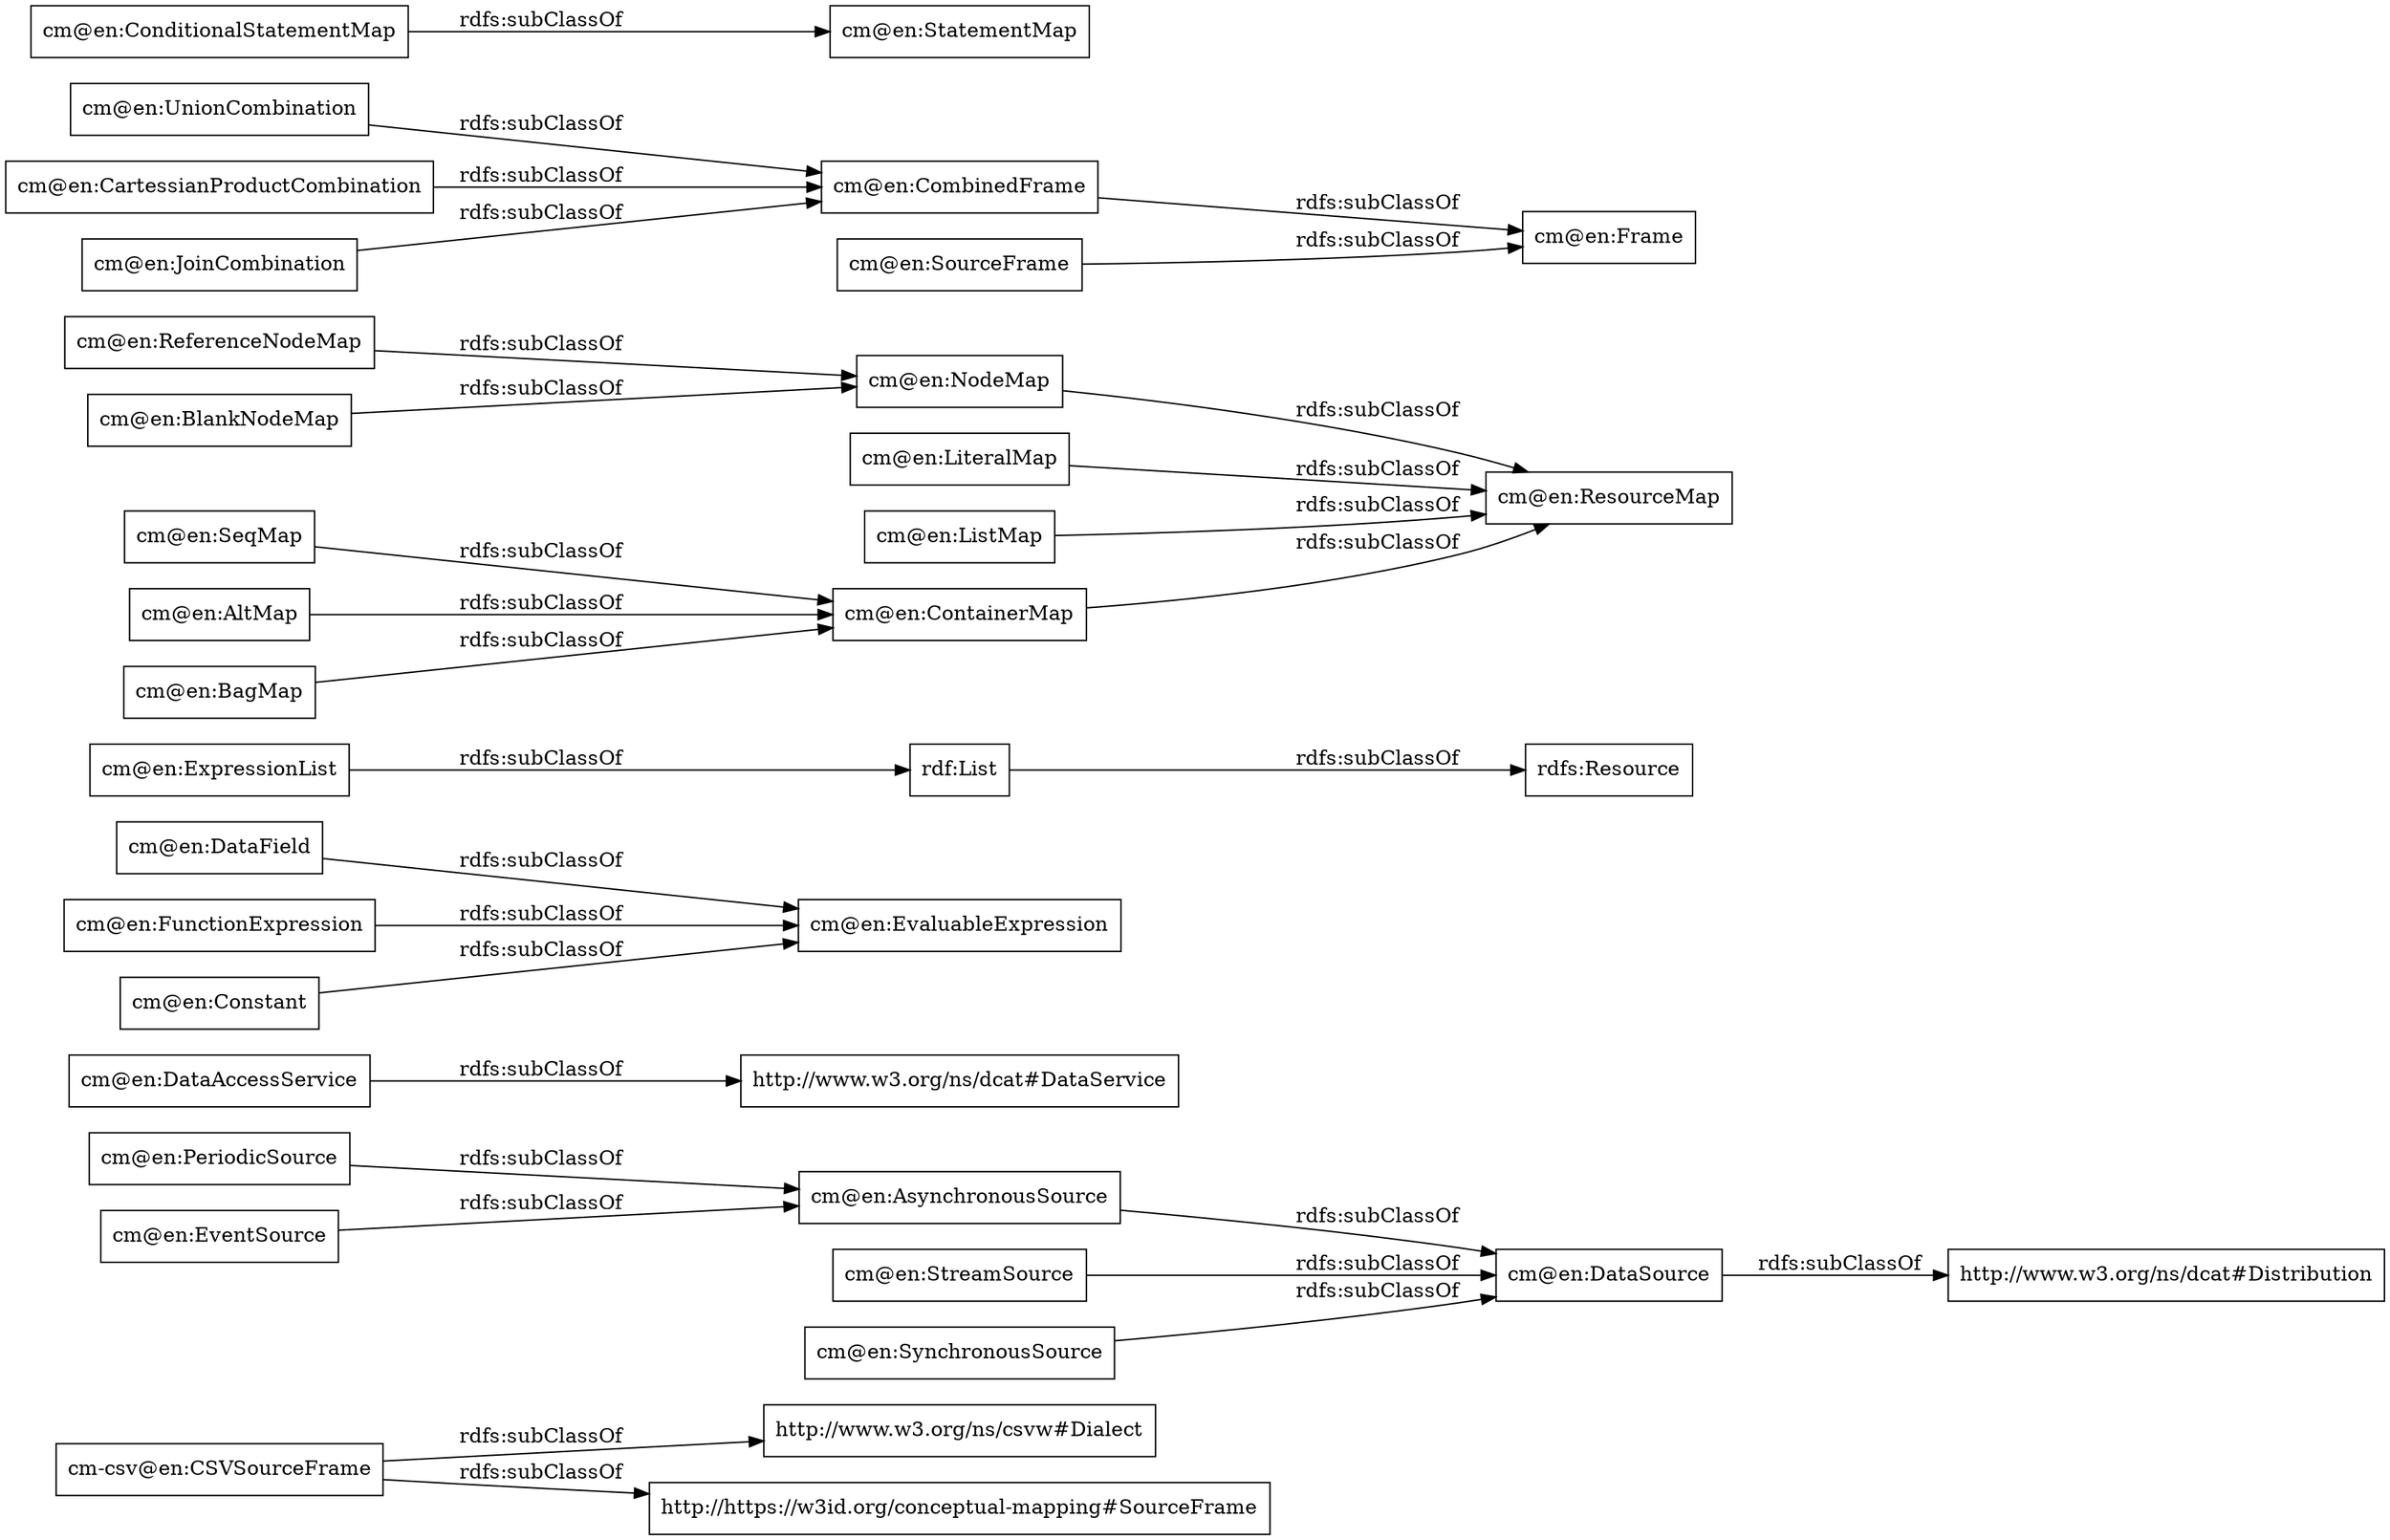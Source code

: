 digraph ar2dtool_diagram { 
rankdir=LR;
size="1000"
node [shape = rectangle, color="black"]; "http://www.w3.org/ns/csvw#Dialect" "cm-csv@en:CSVSourceFrame" "http://https://w3id.org/conceptual-mapping#SourceFrame" "cm@en:PeriodicSource" "cm@en:DataAccessService" "cm@en:DataField" "rdf:List" "cm@en:BlankNodeMap" "http://www.w3.org/ns/dcat#Distribution" "cm@en:AltMap" "http://www.w3.org/ns/dcat#DataService" "cm@en:FunctionExpression" "cm@en:UnionCombination" "cm@en:BagMap" "cm@en:SourceFrame" "cm@en:ExpressionList" "cm@en:StreamSource" "cm@en:EventSource" "cm@en:ResourceMap" "cm@en:EvaluableExpression" "cm@en:ConditionalStatementMap" "rdfs:Resource" "cm@en:DataSource" "cm@en:Frame" "cm@en:LiteralMap" "cm@en:NodeMap" "cm@en:SeqMap" "cm@en:Constant" "cm@en:CombinedFrame" "cm@en:ReferenceNodeMap" "cm@en:CartessianProductCombination" "cm@en:ListMap" "cm@en:JoinCombination" "cm@en:AsynchronousSource" "cm@en:SynchronousSource" "cm@en:StatementMap" "cm@en:ContainerMap" ; /*classes style*/
	"cm@en:ExpressionList" -> "rdf:List" [ label = "rdfs:subClassOf" ];
	"cm@en:StreamSource" -> "cm@en:DataSource" [ label = "rdfs:subClassOf" ];
	"cm@en:UnionCombination" -> "cm@en:CombinedFrame" [ label = "rdfs:subClassOf" ];
	"rdf:List" -> "rdfs:Resource" [ label = "rdfs:subClassOf" ];
	"cm@en:CartessianProductCombination" -> "cm@en:CombinedFrame" [ label = "rdfs:subClassOf" ];
	"cm@en:SourceFrame" -> "cm@en:Frame" [ label = "rdfs:subClassOf" ];
	"cm-csv@en:CSVSourceFrame" -> "http://www.w3.org/ns/csvw#Dialect" [ label = "rdfs:subClassOf" ];
	"cm-csv@en:CSVSourceFrame" -> "http://https://w3id.org/conceptual-mapping#SourceFrame" [ label = "rdfs:subClassOf" ];
	"cm@en:AsynchronousSource" -> "cm@en:DataSource" [ label = "rdfs:subClassOf" ];
	"cm@en:EventSource" -> "cm@en:AsynchronousSource" [ label = "rdfs:subClassOf" ];
	"cm@en:LiteralMap" -> "cm@en:ResourceMap" [ label = "rdfs:subClassOf" ];
	"cm@en:BlankNodeMap" -> "cm@en:NodeMap" [ label = "rdfs:subClassOf" ];
	"cm@en:BagMap" -> "cm@en:ContainerMap" [ label = "rdfs:subClassOf" ];
	"cm@en:NodeMap" -> "cm@en:ResourceMap" [ label = "rdfs:subClassOf" ];
	"cm@en:SynchronousSource" -> "cm@en:DataSource" [ label = "rdfs:subClassOf" ];
	"cm@en:DataField" -> "cm@en:EvaluableExpression" [ label = "rdfs:subClassOf" ];
	"cm@en:ListMap" -> "cm@en:ResourceMap" [ label = "rdfs:subClassOf" ];
	"cm@en:ConditionalStatementMap" -> "cm@en:StatementMap" [ label = "rdfs:subClassOf" ];
	"cm@en:SeqMap" -> "cm@en:ContainerMap" [ label = "rdfs:subClassOf" ];
	"cm@en:DataSource" -> "http://www.w3.org/ns/dcat#Distribution" [ label = "rdfs:subClassOf" ];
	"cm@en:ContainerMap" -> "cm@en:ResourceMap" [ label = "rdfs:subClassOf" ];
	"cm@en:FunctionExpression" -> "cm@en:EvaluableExpression" [ label = "rdfs:subClassOf" ];
	"cm@en:CombinedFrame" -> "cm@en:Frame" [ label = "rdfs:subClassOf" ];
	"cm@en:DataAccessService" -> "http://www.w3.org/ns/dcat#DataService" [ label = "rdfs:subClassOf" ];
	"cm@en:PeriodicSource" -> "cm@en:AsynchronousSource" [ label = "rdfs:subClassOf" ];
	"cm@en:ReferenceNodeMap" -> "cm@en:NodeMap" [ label = "rdfs:subClassOf" ];
	"cm@en:AltMap" -> "cm@en:ContainerMap" [ label = "rdfs:subClassOf" ];
	"cm@en:JoinCombination" -> "cm@en:CombinedFrame" [ label = "rdfs:subClassOf" ];
	"cm@en:Constant" -> "cm@en:EvaluableExpression" [ label = "rdfs:subClassOf" ];

}
